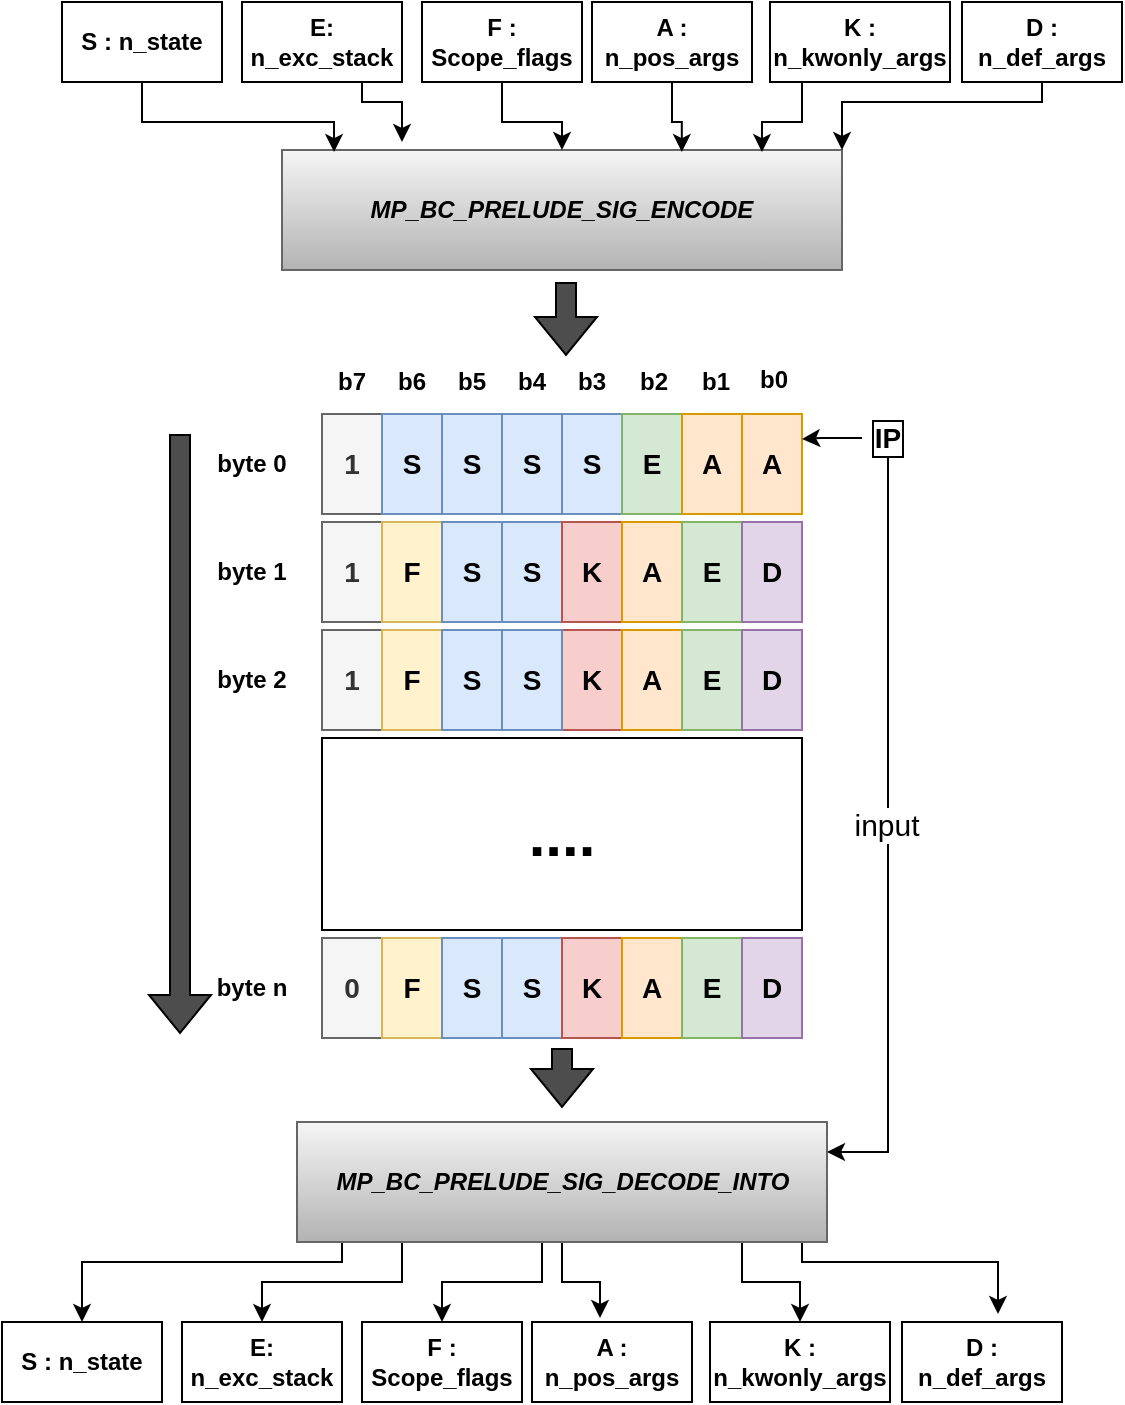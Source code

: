 <mxfile version="15.9.1" type="github"><diagram id="z2iacF77Pn5shJKbhrwI" name="Page-1"><mxGraphModel dx="868" dy="1488" grid="1" gridSize="10" guides="1" tooltips="1" connect="1" arrows="1" fold="1" page="1" pageScale="1" pageWidth="850" pageHeight="1100" math="0" shadow="0"><root><mxCell id="0"/><mxCell id="1" parent="0"/><mxCell id="GeYZ55DeSMOQqi2XkQ3E-1" value="1" style="rounded=0;whiteSpace=wrap;html=1;fontStyle=1;fontSize=14;fillColor=#f5f5f5;fontColor=#333333;strokeColor=#666666;" parent="1" vertex="1"><mxGeometry x="380" y="86" width="30" height="50" as="geometry"/></mxCell><mxCell id="GeYZ55DeSMOQqi2XkQ3E-2" value="S" style="rounded=0;whiteSpace=wrap;html=1;fontStyle=1;fontSize=14;fillColor=#dae8fc;strokeColor=#6c8ebf;" parent="1" vertex="1"><mxGeometry x="410" y="86" width="30" height="50" as="geometry"/></mxCell><mxCell id="GeYZ55DeSMOQqi2XkQ3E-4" value="S" style="rounded=0;whiteSpace=wrap;html=1;fontStyle=1;fontSize=14;fillColor=#dae8fc;strokeColor=#6c8ebf;" parent="1" vertex="1"><mxGeometry x="440" y="86" width="30" height="50" as="geometry"/></mxCell><mxCell id="GeYZ55DeSMOQqi2XkQ3E-5" value="S" style="rounded=0;whiteSpace=wrap;html=1;fontStyle=1;fontSize=14;fillColor=#dae8fc;strokeColor=#6c8ebf;" parent="1" vertex="1"><mxGeometry x="470" y="86" width="30" height="50" as="geometry"/></mxCell><mxCell id="GeYZ55DeSMOQqi2XkQ3E-6" value="S" style="rounded=0;whiteSpace=wrap;html=1;fontStyle=1;fontSize=14;fillColor=#dae8fc;strokeColor=#6c8ebf;" parent="1" vertex="1"><mxGeometry x="500" y="86" width="30" height="50" as="geometry"/></mxCell><mxCell id="GeYZ55DeSMOQqi2XkQ3E-7" value="E" style="rounded=0;whiteSpace=wrap;html=1;fontStyle=1;fontSize=14;fillColor=#d5e8d4;strokeColor=#82b366;" parent="1" vertex="1"><mxGeometry x="530" y="86" width="30" height="50" as="geometry"/></mxCell><mxCell id="GeYZ55DeSMOQqi2XkQ3E-8" value="A" style="rounded=0;whiteSpace=wrap;html=1;fontStyle=1;fontSize=14;fillColor=#ffe6cc;strokeColor=#d79b00;" parent="1" vertex="1"><mxGeometry x="560" y="86" width="30" height="50" as="geometry"/></mxCell><mxCell id="GeYZ55DeSMOQqi2XkQ3E-9" value="A" style="rounded=0;whiteSpace=wrap;html=1;fontStyle=1;fontSize=14;fillColor=#ffe6cc;strokeColor=#d79b00;" parent="1" vertex="1"><mxGeometry x="590" y="86" width="30" height="50" as="geometry"/></mxCell><mxCell id="GeYZ55DeSMOQqi2XkQ3E-10" value="1" style="rounded=0;whiteSpace=wrap;html=1;fontStyle=1;fontSize=14;fillColor=#f5f5f5;fontColor=#333333;strokeColor=#666666;" parent="1" vertex="1"><mxGeometry x="380" y="140" width="30" height="50" as="geometry"/></mxCell><mxCell id="GeYZ55DeSMOQqi2XkQ3E-11" value="F" style="rounded=0;whiteSpace=wrap;html=1;fontStyle=1;fontSize=14;fillColor=#fff2cc;strokeColor=#d6b656;" parent="1" vertex="1"><mxGeometry x="410" y="140" width="30" height="50" as="geometry"/></mxCell><mxCell id="GeYZ55DeSMOQqi2XkQ3E-12" value="S" style="rounded=0;whiteSpace=wrap;html=1;fontStyle=1;fontSize=14;fillColor=#dae8fc;strokeColor=#6c8ebf;" parent="1" vertex="1"><mxGeometry x="440" y="140" width="30" height="50" as="geometry"/></mxCell><mxCell id="GeYZ55DeSMOQqi2XkQ3E-13" value="S" style="rounded=0;whiteSpace=wrap;html=1;fontStyle=1;fontSize=14;fillColor=#dae8fc;strokeColor=#6c8ebf;" parent="1" vertex="1"><mxGeometry x="470" y="140" width="30" height="50" as="geometry"/></mxCell><mxCell id="GeYZ55DeSMOQqi2XkQ3E-14" value="K" style="rounded=0;whiteSpace=wrap;html=1;fontStyle=1;fontSize=14;fillColor=#f8cecc;strokeColor=#b85450;" parent="1" vertex="1"><mxGeometry x="500" y="140" width="30" height="50" as="geometry"/></mxCell><mxCell id="GeYZ55DeSMOQqi2XkQ3E-15" value="A" style="rounded=0;whiteSpace=wrap;html=1;fontStyle=1;fontSize=14;fillColor=#ffe6cc;strokeColor=#d79b00;" parent="1" vertex="1"><mxGeometry x="530" y="140" width="30" height="50" as="geometry"/></mxCell><mxCell id="GeYZ55DeSMOQqi2XkQ3E-16" value="E" style="rounded=0;whiteSpace=wrap;html=1;fontStyle=1;fontSize=14;fillColor=#d5e8d4;strokeColor=#82b366;" parent="1" vertex="1"><mxGeometry x="560" y="140" width="30" height="50" as="geometry"/></mxCell><mxCell id="GeYZ55DeSMOQqi2XkQ3E-17" value="D" style="rounded=0;whiteSpace=wrap;html=1;fontStyle=1;fontSize=14;fillColor=#e1d5e7;strokeColor=#9673a6;" parent="1" vertex="1"><mxGeometry x="590" y="140" width="30" height="50" as="geometry"/></mxCell><mxCell id="GeYZ55DeSMOQqi2XkQ3E-18" value="1" style="rounded=0;whiteSpace=wrap;html=1;fontStyle=1;fontSize=14;fillColor=#f5f5f5;fontColor=#333333;strokeColor=#666666;" parent="1" vertex="1"><mxGeometry x="380" y="194" width="30" height="50" as="geometry"/></mxCell><mxCell id="GeYZ55DeSMOQqi2XkQ3E-19" value="F" style="rounded=0;whiteSpace=wrap;html=1;fontStyle=1;fontSize=14;fillColor=#fff2cc;strokeColor=#d6b656;" parent="1" vertex="1"><mxGeometry x="410" y="194" width="30" height="50" as="geometry"/></mxCell><mxCell id="GeYZ55DeSMOQqi2XkQ3E-20" value="S" style="rounded=0;whiteSpace=wrap;html=1;fontStyle=1;fontSize=14;fillColor=#dae8fc;strokeColor=#6c8ebf;" parent="1" vertex="1"><mxGeometry x="440" y="194" width="30" height="50" as="geometry"/></mxCell><mxCell id="GeYZ55DeSMOQqi2XkQ3E-22" value="K" style="rounded=0;whiteSpace=wrap;html=1;fontStyle=1;fontSize=14;fillColor=#f8cecc;strokeColor=#b85450;" parent="1" vertex="1"><mxGeometry x="500" y="194" width="30" height="50" as="geometry"/></mxCell><mxCell id="GeYZ55DeSMOQqi2XkQ3E-23" value="A" style="rounded=0;whiteSpace=wrap;html=1;fontStyle=1;fontSize=14;fillColor=#ffe6cc;strokeColor=#d79b00;" parent="1" vertex="1"><mxGeometry x="530" y="194" width="30" height="50" as="geometry"/></mxCell><mxCell id="GeYZ55DeSMOQqi2XkQ3E-24" value="E" style="rounded=0;whiteSpace=wrap;html=1;fontStyle=1;fontSize=14;fillColor=#d5e8d4;strokeColor=#82b366;" parent="1" vertex="1"><mxGeometry x="560" y="194" width="30" height="50" as="geometry"/></mxCell><mxCell id="GeYZ55DeSMOQqi2XkQ3E-25" value="D" style="rounded=0;whiteSpace=wrap;html=1;fontStyle=1;fontSize=14;fillColor=#e1d5e7;strokeColor=#9673a6;" parent="1" vertex="1"><mxGeometry x="590" y="194" width="30" height="50" as="geometry"/></mxCell><mxCell id="GeYZ55DeSMOQqi2XkQ3E-26" value="0" style="rounded=0;whiteSpace=wrap;html=1;fontStyle=1;fontSize=14;fillColor=#f5f5f5;fontColor=#333333;strokeColor=#666666;" parent="1" vertex="1"><mxGeometry x="380" y="348" width="30" height="50" as="geometry"/></mxCell><mxCell id="GeYZ55DeSMOQqi2XkQ3E-27" value="F" style="rounded=0;whiteSpace=wrap;html=1;fontStyle=1;fontSize=14;fillColor=#fff2cc;strokeColor=#d6b656;" parent="1" vertex="1"><mxGeometry x="410" y="348" width="30" height="50" as="geometry"/></mxCell><mxCell id="GeYZ55DeSMOQqi2XkQ3E-28" value="S" style="rounded=0;whiteSpace=wrap;html=1;fontStyle=1;fontSize=14;fillColor=#dae8fc;strokeColor=#6c8ebf;" parent="1" vertex="1"><mxGeometry x="440" y="348" width="30" height="50" as="geometry"/></mxCell><mxCell id="GeYZ55DeSMOQqi2XkQ3E-29" value="S" style="rounded=0;whiteSpace=wrap;html=1;fontStyle=1;fontSize=14;fillColor=#dae8fc;strokeColor=#6c8ebf;" parent="1" vertex="1"><mxGeometry x="470" y="348" width="30" height="50" as="geometry"/></mxCell><mxCell id="GeYZ55DeSMOQqi2XkQ3E-30" value="K" style="rounded=0;whiteSpace=wrap;html=1;fontStyle=1;fontSize=14;fillColor=#f8cecc;strokeColor=#b85450;" parent="1" vertex="1"><mxGeometry x="500" y="348" width="30" height="50" as="geometry"/></mxCell><mxCell id="GeYZ55DeSMOQqi2XkQ3E-31" value="A" style="rounded=0;whiteSpace=wrap;html=1;fontStyle=1;fontSize=14;fillColor=#ffe6cc;strokeColor=#d79b00;" parent="1" vertex="1"><mxGeometry x="530" y="348" width="30" height="50" as="geometry"/></mxCell><mxCell id="GeYZ55DeSMOQqi2XkQ3E-32" value="E" style="rounded=0;whiteSpace=wrap;html=1;fontStyle=1;fontSize=14;fillColor=#d5e8d4;strokeColor=#82b366;" parent="1" vertex="1"><mxGeometry x="560" y="348" width="30" height="50" as="geometry"/></mxCell><mxCell id="GeYZ55DeSMOQqi2XkQ3E-33" value="D" style="rounded=0;whiteSpace=wrap;html=1;fontStyle=1;fontSize=14;fillColor=#e1d5e7;strokeColor=#9673a6;" parent="1" vertex="1"><mxGeometry x="590" y="348" width="30" height="50" as="geometry"/></mxCell><mxCell id="GeYZ55DeSMOQqi2XkQ3E-34" value="...." style="rounded=0;whiteSpace=wrap;html=1;fontSize=30;fontStyle=1;verticalAlign=middle;horizontal=1;" parent="1" vertex="1"><mxGeometry x="380" y="248" width="240" height="96" as="geometry"/></mxCell><mxCell id="GeYZ55DeSMOQqi2XkQ3E-36" value="byte 0" style="text;html=1;strokeColor=none;fillColor=none;align=center;verticalAlign=middle;whiteSpace=wrap;rounded=0;fontSize=12;fontStyle=1" parent="1" vertex="1"><mxGeometry x="320" y="101" width="50" height="20" as="geometry"/></mxCell><mxCell id="GeYZ55DeSMOQqi2XkQ3E-37" value="byte 1" style="text;html=1;strokeColor=none;fillColor=none;align=center;verticalAlign=middle;whiteSpace=wrap;rounded=0;fontSize=12;fontStyle=1" parent="1" vertex="1"><mxGeometry x="320" y="155" width="50" height="20" as="geometry"/></mxCell><mxCell id="GeYZ55DeSMOQqi2XkQ3E-38" value="byte 2" style="text;html=1;strokeColor=none;fillColor=none;align=center;verticalAlign=middle;whiteSpace=wrap;rounded=0;fontSize=12;fontStyle=1" parent="1" vertex="1"><mxGeometry x="320" y="209" width="50" height="20" as="geometry"/></mxCell><mxCell id="GeYZ55DeSMOQqi2XkQ3E-39" value="byte n" style="text;html=1;strokeColor=none;fillColor=none;align=center;verticalAlign=middle;whiteSpace=wrap;rounded=0;fontSize=12;fontStyle=1" parent="1" vertex="1"><mxGeometry x="320" y="363" width="50" height="20" as="geometry"/></mxCell><mxCell id="GeYZ55DeSMOQqi2XkQ3E-40" value="" style="shape=flexArrow;endArrow=classic;html=1;rounded=0;fontSize=12;labelBackgroundColor=#000033;fillColor=#4D4D4D;" parent="1" edge="1"><mxGeometry width="50" height="50" relative="1" as="geometry"><mxPoint x="309" y="96" as="sourcePoint"/><mxPoint x="309" y="396" as="targetPoint"/></mxGeometry></mxCell><mxCell id="GeYZ55DeSMOQqi2XkQ3E-41" value="b0" style="text;html=1;strokeColor=none;fillColor=none;align=center;verticalAlign=middle;whiteSpace=wrap;rounded=0;fontSize=12;fontStyle=1" parent="1" vertex="1"><mxGeometry x="596" y="59" width="20" height="20" as="geometry"/></mxCell><mxCell id="GeYZ55DeSMOQqi2XkQ3E-42" value="b1" style="text;html=1;strokeColor=none;fillColor=none;align=center;verticalAlign=middle;whiteSpace=wrap;rounded=0;fontSize=12;fontStyle=1" parent="1" vertex="1"><mxGeometry x="567" y="60" width="20" height="20" as="geometry"/></mxCell><mxCell id="GeYZ55DeSMOQqi2XkQ3E-44" value="b2" style="text;html=1;strokeColor=none;fillColor=none;align=center;verticalAlign=middle;whiteSpace=wrap;rounded=0;fontSize=12;fontStyle=1" parent="1" vertex="1"><mxGeometry x="536" y="60" width="20" height="20" as="geometry"/></mxCell><mxCell id="GeYZ55DeSMOQqi2XkQ3E-45" value="b3" style="text;html=1;strokeColor=none;fillColor=none;align=center;verticalAlign=middle;whiteSpace=wrap;rounded=0;fontSize=12;fontStyle=1" parent="1" vertex="1"><mxGeometry x="505" y="60" width="20" height="20" as="geometry"/></mxCell><mxCell id="GeYZ55DeSMOQqi2XkQ3E-46" value="b4" style="text;html=1;strokeColor=none;fillColor=none;align=center;verticalAlign=middle;whiteSpace=wrap;rounded=0;fontSize=12;fontStyle=1" parent="1" vertex="1"><mxGeometry x="475" y="60" width="20" height="20" as="geometry"/></mxCell><mxCell id="GeYZ55DeSMOQqi2XkQ3E-47" value="b5" style="text;html=1;strokeColor=none;fillColor=none;align=center;verticalAlign=middle;whiteSpace=wrap;rounded=0;fontSize=12;fontStyle=1" parent="1" vertex="1"><mxGeometry x="445" y="60" width="20" height="20" as="geometry"/></mxCell><mxCell id="GeYZ55DeSMOQqi2XkQ3E-48" value="b6" style="text;html=1;strokeColor=none;fillColor=none;align=center;verticalAlign=middle;whiteSpace=wrap;rounded=0;fontSize=12;fontStyle=1" parent="1" vertex="1"><mxGeometry x="415" y="60" width="20" height="20" as="geometry"/></mxCell><mxCell id="GeYZ55DeSMOQqi2XkQ3E-49" value="b7" style="text;html=1;strokeColor=none;fillColor=none;align=center;verticalAlign=middle;whiteSpace=wrap;rounded=0;fontSize=12;fontStyle=1" parent="1" vertex="1"><mxGeometry x="385" y="60" width="20" height="20" as="geometry"/></mxCell><mxCell id="GeYZ55DeSMOQqi2XkQ3E-51" value="&lt;div align=&quot;center&quot;&gt;&lt;b&gt;&lt;dfn class=&quot;macro highlight&quot; id=&quot;_M/MP_BC_PRELUDE_SIG_ENCODE&quot;&gt;MP_BC_PRELUDE_SIG_ENCODE&lt;/dfn&gt;&lt;/b&gt;&lt;/div&gt;" style="rounded=0;whiteSpace=wrap;html=1;fontSize=12;fillColor=#f5f5f5;gradientColor=#b3b3b3;strokeColor=#666666;align=center;" parent="1" vertex="1"><mxGeometry x="360" y="-46" width="280" height="60" as="geometry"/></mxCell><mxCell id="GeYZ55DeSMOQqi2XkQ3E-52" value="" style="shape=flexArrow;endArrow=classic;html=1;rounded=0;labelBackgroundColor=#000033;fontSize=12;fillColor=#4D4D4D;entryX=0.25;entryY=0;entryDx=0;entryDy=0;" parent="1" edge="1"><mxGeometry width="50" height="50" relative="1" as="geometry"><mxPoint x="502" y="20" as="sourcePoint"/><mxPoint x="502" y="57" as="targetPoint"/></mxGeometry></mxCell><mxCell id="GeYZ55DeSMOQqi2XkQ3E-85" style="edgeStyle=orthogonalEdgeStyle;rounded=0;orthogonalLoop=1;jettySize=auto;html=1;entryX=0.6;entryY=-0.1;entryDx=0;entryDy=0;entryPerimeter=0;labelBackgroundColor=#000033;fontSize=12;fillColor=#4D4D4D;" parent="1" source="GeYZ55DeSMOQqi2XkQ3E-56" target="GeYZ55DeSMOQqi2XkQ3E-84" edge="1"><mxGeometry relative="1" as="geometry"><Array as="points"><mxPoint x="620" y="510"/><mxPoint x="718" y="510"/></Array></mxGeometry></mxCell><mxCell id="GeYZ55DeSMOQqi2XkQ3E-86" style="edgeStyle=orthogonalEdgeStyle;rounded=0;orthogonalLoop=1;jettySize=auto;html=1;entryX=0.5;entryY=0;entryDx=0;entryDy=0;labelBackgroundColor=#000033;fontSize=12;fillColor=#4D4D4D;" parent="1" source="GeYZ55DeSMOQqi2XkQ3E-56" target="GeYZ55DeSMOQqi2XkQ3E-83" edge="1"><mxGeometry relative="1" as="geometry"><Array as="points"><mxPoint x="590" y="520"/><mxPoint x="619" y="520"/></Array></mxGeometry></mxCell><mxCell id="GeYZ55DeSMOQqi2XkQ3E-87" style="edgeStyle=orthogonalEdgeStyle;rounded=0;orthogonalLoop=1;jettySize=auto;html=1;entryX=0.425;entryY=-0.05;entryDx=0;entryDy=0;entryPerimeter=0;labelBackgroundColor=#000033;fontSize=12;fillColor=#4D4D4D;" parent="1" source="GeYZ55DeSMOQqi2XkQ3E-56" target="GeYZ55DeSMOQqi2XkQ3E-82" edge="1"><mxGeometry relative="1" as="geometry"/></mxCell><mxCell id="GeYZ55DeSMOQqi2XkQ3E-88" style="edgeStyle=orthogonalEdgeStyle;rounded=0;orthogonalLoop=1;jettySize=auto;html=1;labelBackgroundColor=#000033;fontSize=12;fillColor=#4D4D4D;entryX=0.5;entryY=0;entryDx=0;entryDy=0;" parent="1" source="GeYZ55DeSMOQqi2XkQ3E-56" target="GeYZ55DeSMOQqi2XkQ3E-81" edge="1"><mxGeometry relative="1" as="geometry"><mxPoint x="440" y="530" as="targetPoint"/><Array as="points"><mxPoint x="490" y="520"/><mxPoint x="440" y="520"/></Array></mxGeometry></mxCell><mxCell id="GeYZ55DeSMOQqi2XkQ3E-89" style="edgeStyle=orthogonalEdgeStyle;rounded=0;orthogonalLoop=1;jettySize=auto;html=1;entryX=0.5;entryY=0;entryDx=0;entryDy=0;labelBackgroundColor=#000033;fontSize=12;fillColor=#4D4D4D;" parent="1" source="GeYZ55DeSMOQqi2XkQ3E-56" target="GeYZ55DeSMOQqi2XkQ3E-80" edge="1"><mxGeometry relative="1" as="geometry"><Array as="points"><mxPoint x="420" y="520"/><mxPoint x="350" y="520"/></Array></mxGeometry></mxCell><mxCell id="GeYZ55DeSMOQqi2XkQ3E-90" style="edgeStyle=orthogonalEdgeStyle;rounded=0;orthogonalLoop=1;jettySize=auto;html=1;entryX=0.5;entryY=0;entryDx=0;entryDy=0;labelBackgroundColor=#000033;fontSize=12;fillColor=#4D4D4D;" parent="1" source="GeYZ55DeSMOQqi2XkQ3E-56" target="GeYZ55DeSMOQqi2XkQ3E-79" edge="1"><mxGeometry relative="1" as="geometry"><Array as="points"><mxPoint x="390" y="510"/><mxPoint x="260" y="510"/></Array></mxGeometry></mxCell><mxCell id="GeYZ55DeSMOQqi2XkQ3E-56" value="&lt;div&gt;&lt;b&gt;&lt;dfn class=&quot;macro highlight&quot; id=&quot;_M/MP_BC_PRELUDE_SIG_DECODE_INTO&quot;&gt;MP_BC_PRELUDE_SIG_DECODE_INTO&lt;/dfn&gt;&lt;/b&gt;&lt;/div&gt;" style="rounded=0;whiteSpace=wrap;html=1;fontSize=12;fillColor=#f5f5f5;gradientColor=#b3b3b3;strokeColor=#666666;fontStyle=0;align=center;verticalAlign=middle;" parent="1" vertex="1"><mxGeometry x="367.5" y="440" width="265" height="60" as="geometry"/></mxCell><mxCell id="GeYZ55DeSMOQqi2XkQ3E-57" value="S" style="rounded=0;whiteSpace=wrap;html=1;fontStyle=1;fontSize=14;fillColor=#dae8fc;strokeColor=#6c8ebf;" parent="1" vertex="1"><mxGeometry x="470" y="194" width="30" height="50" as="geometry"/></mxCell><mxCell id="GeYZ55DeSMOQqi2XkQ3E-58" value="" style="shape=flexArrow;endArrow=classic;html=1;rounded=0;labelBackgroundColor=#000033;fontSize=12;fillColor=#4D4D4D;" parent="1" edge="1"><mxGeometry width="50" height="50" relative="1" as="geometry"><mxPoint x="500" y="403" as="sourcePoint"/><mxPoint x="500" y="433" as="targetPoint"/></mxGeometry></mxCell><mxCell id="GeYZ55DeSMOQqi2XkQ3E-72" style="edgeStyle=orthogonalEdgeStyle;rounded=0;orthogonalLoop=1;jettySize=auto;html=1;entryX=0.093;entryY=0.017;entryDx=0;entryDy=0;entryPerimeter=0;labelBackgroundColor=#000033;fontSize=12;fillColor=#4D4D4D;" parent="1" source="GeYZ55DeSMOQqi2XkQ3E-60" target="GeYZ55DeSMOQqi2XkQ3E-51" edge="1"><mxGeometry relative="1" as="geometry"><Array as="points"><mxPoint x="290" y="-60"/><mxPoint x="386" y="-60"/></Array></mxGeometry></mxCell><mxCell id="GeYZ55DeSMOQqi2XkQ3E-60" value="&lt;span&gt;S : n_state&lt;/span&gt;" style="rounded=0;whiteSpace=wrap;html=1;fontSize=12;fontStyle=1" parent="1" vertex="1"><mxGeometry x="250" y="-120" width="80" height="40" as="geometry"/></mxCell><mxCell id="GeYZ55DeSMOQqi2XkQ3E-74" style="edgeStyle=orthogonalEdgeStyle;rounded=0;orthogonalLoop=1;jettySize=auto;html=1;labelBackgroundColor=#000033;fontSize=12;fillColor=#4D4D4D;" parent="1" source="GeYZ55DeSMOQqi2XkQ3E-61" edge="1"><mxGeometry relative="1" as="geometry"><mxPoint x="420" y="-50" as="targetPoint"/><Array as="points"><mxPoint x="400" y="-70"/><mxPoint x="420" y="-70"/></Array></mxGeometry></mxCell><mxCell id="GeYZ55DeSMOQqi2XkQ3E-61" value="E: &lt;span&gt;n_exc_stack&lt;/span&gt;" style="rounded=0;whiteSpace=wrap;html=1;fontSize=12;fontStyle=1" parent="1" vertex="1"><mxGeometry x="340" y="-120" width="80" height="40" as="geometry"/></mxCell><mxCell id="GeYZ55DeSMOQqi2XkQ3E-75" style="edgeStyle=orthogonalEdgeStyle;rounded=0;orthogonalLoop=1;jettySize=auto;html=1;labelBackgroundColor=#000033;fontSize=12;fillColor=#4D4D4D;" parent="1" source="GeYZ55DeSMOQqi2XkQ3E-62" target="GeYZ55DeSMOQqi2XkQ3E-51" edge="1"><mxGeometry relative="1" as="geometry"/></mxCell><mxCell id="GeYZ55DeSMOQqi2XkQ3E-62" value="F : &lt;span&gt;Scope_flags&lt;/span&gt;" style="rounded=0;whiteSpace=wrap;html=1;fontSize=12;fontStyle=1" parent="1" vertex="1"><mxGeometry x="430" y="-120" width="80" height="40" as="geometry"/></mxCell><mxCell id="GeYZ55DeSMOQqi2XkQ3E-76" style="edgeStyle=orthogonalEdgeStyle;rounded=0;orthogonalLoop=1;jettySize=auto;html=1;entryX=0.714;entryY=0.017;entryDx=0;entryDy=0;entryPerimeter=0;labelBackgroundColor=#000033;fontSize=12;fillColor=#4D4D4D;" parent="1" source="GeYZ55DeSMOQqi2XkQ3E-63" target="GeYZ55DeSMOQqi2XkQ3E-51" edge="1"><mxGeometry relative="1" as="geometry"/></mxCell><mxCell id="GeYZ55DeSMOQqi2XkQ3E-63" value="A : &lt;span&gt;n_pos_args&lt;/span&gt;" style="rounded=0;whiteSpace=wrap;html=1;fontSize=12;fontStyle=1" parent="1" vertex="1"><mxGeometry x="515" y="-120" width="80" height="40" as="geometry"/></mxCell><mxCell id="GeYZ55DeSMOQqi2XkQ3E-77" style="edgeStyle=orthogonalEdgeStyle;rounded=0;orthogonalLoop=1;jettySize=auto;html=1;entryX=0.857;entryY=0.017;entryDx=0;entryDy=0;entryPerimeter=0;labelBackgroundColor=#000033;fontSize=12;fillColor=#4D4D4D;" parent="1" source="GeYZ55DeSMOQqi2XkQ3E-64" target="GeYZ55DeSMOQqi2XkQ3E-51" edge="1"><mxGeometry relative="1" as="geometry"><Array as="points"><mxPoint x="620" y="-60"/><mxPoint x="600" y="-60"/></Array></mxGeometry></mxCell><mxCell id="GeYZ55DeSMOQqi2XkQ3E-64" value="K : &lt;span&gt;n_kwonly_args&lt;/span&gt;" style="rounded=0;whiteSpace=wrap;html=1;fontSize=12;fontStyle=1" parent="1" vertex="1"><mxGeometry x="604" y="-120" width="90" height="40" as="geometry"/></mxCell><mxCell id="GeYZ55DeSMOQqi2XkQ3E-78" style="edgeStyle=orthogonalEdgeStyle;rounded=0;orthogonalLoop=1;jettySize=auto;html=1;entryX=1;entryY=0;entryDx=0;entryDy=0;labelBackgroundColor=#000033;fontSize=12;fillColor=#4D4D4D;" parent="1" source="GeYZ55DeSMOQqi2XkQ3E-65" target="GeYZ55DeSMOQqi2XkQ3E-51" edge="1"><mxGeometry relative="1" as="geometry"><Array as="points"><mxPoint x="740" y="-70"/><mxPoint x="640" y="-70"/></Array></mxGeometry></mxCell><mxCell id="GeYZ55DeSMOQqi2XkQ3E-65" value="D : &lt;span&gt;n_def_args&lt;/span&gt;" style="rounded=0;whiteSpace=wrap;html=1;fontSize=12;fontStyle=1" parent="1" vertex="1"><mxGeometry x="700" y="-120" width="80" height="40" as="geometry"/></mxCell><mxCell id="GeYZ55DeSMOQqi2XkQ3E-79" value="&lt;span&gt;S : n_state&lt;/span&gt;" style="rounded=0;whiteSpace=wrap;html=1;fontSize=12;fontStyle=1" parent="1" vertex="1"><mxGeometry x="220" y="540" width="80" height="40" as="geometry"/></mxCell><mxCell id="GeYZ55DeSMOQqi2XkQ3E-80" value="E: &lt;span&gt;n_exc_stack&lt;/span&gt;" style="rounded=0;whiteSpace=wrap;html=1;fontSize=12;fontStyle=1" parent="1" vertex="1"><mxGeometry x="310" y="540" width="80" height="40" as="geometry"/></mxCell><mxCell id="GeYZ55DeSMOQqi2XkQ3E-81" value="F : &lt;span&gt;Scope_flags&lt;/span&gt;" style="rounded=0;whiteSpace=wrap;html=1;fontSize=12;fontStyle=1" parent="1" vertex="1"><mxGeometry x="400" y="540" width="80" height="40" as="geometry"/></mxCell><mxCell id="GeYZ55DeSMOQqi2XkQ3E-82" value="A : &lt;span&gt;n_pos_args&lt;/span&gt;" style="rounded=0;whiteSpace=wrap;html=1;fontSize=12;fontStyle=1" parent="1" vertex="1"><mxGeometry x="485" y="540" width="80" height="40" as="geometry"/></mxCell><mxCell id="GeYZ55DeSMOQqi2XkQ3E-83" value="K : &lt;span&gt;n_kwonly_args&lt;/span&gt;" style="rounded=0;whiteSpace=wrap;html=1;fontSize=12;fontStyle=1" parent="1" vertex="1"><mxGeometry x="574" y="540" width="90" height="40" as="geometry"/></mxCell><mxCell id="GeYZ55DeSMOQqi2XkQ3E-84" value="D : &lt;span&gt;n_def_args&lt;/span&gt;" style="rounded=0;whiteSpace=wrap;html=1;fontSize=12;fontStyle=1" parent="1" vertex="1"><mxGeometry x="670" y="540" width="80" height="40" as="geometry"/></mxCell><mxCell id="GeYZ55DeSMOQqi2XkQ3E-100" style="edgeStyle=orthogonalEdgeStyle;rounded=0;orthogonalLoop=1;jettySize=auto;html=1;entryX=1;entryY=0.25;entryDx=0;entryDy=0;labelBackgroundColor=#000033;fontSize=15;fillColor=#4D4D4D;" parent="1" source="GeYZ55DeSMOQqi2XkQ3E-91" target="GeYZ55DeSMOQqi2XkQ3E-9" edge="1"><mxGeometry relative="1" as="geometry"/></mxCell><mxCell id="GeYZ55DeSMOQqi2XkQ3E-101" style="edgeStyle=orthogonalEdgeStyle;rounded=0;orthogonalLoop=1;jettySize=auto;html=1;exitX=0.5;exitY=1;exitDx=0;exitDy=0;entryX=1;entryY=0.25;entryDx=0;entryDy=0;labelBackgroundColor=#000033;fontSize=15;fillColor=#4D4D4D;" parent="1" source="GeYZ55DeSMOQqi2XkQ3E-91" target="GeYZ55DeSMOQqi2XkQ3E-56" edge="1"><mxGeometry relative="1" as="geometry"/></mxCell><mxCell id="GeYZ55DeSMOQqi2XkQ3E-102" value="input" style="edgeLabel;html=1;align=center;verticalAlign=middle;resizable=0;points=[];fontSize=15;" parent="GeYZ55DeSMOQqi2XkQ3E-101" vertex="1" connectable="0"><mxGeometry x="-0.03" y="4" relative="1" as="geometry"><mxPoint x="-5" as="offset"/></mxGeometry></mxCell><mxCell id="GeYZ55DeSMOQqi2XkQ3E-91" value="IP" style="text;html=1;strokeColor=none;fillColor=none;align=center;verticalAlign=middle;whiteSpace=wrap;rounded=0;fontSize=14;fontStyle=1;labelBorderColor=default;" parent="1" vertex="1"><mxGeometry x="650" y="88" width="26" height="20" as="geometry"/></mxCell></root></mxGraphModel></diagram></mxfile>
